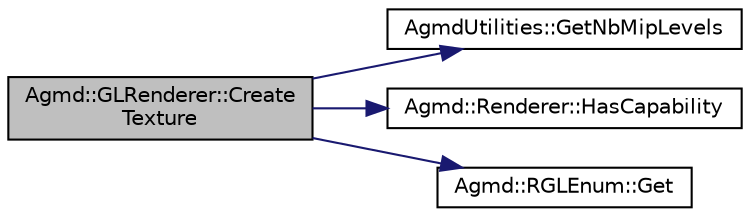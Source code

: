 digraph "Agmd::GLRenderer::CreateTexture"
{
  edge [fontname="Helvetica",fontsize="10",labelfontname="Helvetica",labelfontsize="10"];
  node [fontname="Helvetica",fontsize="10",shape=record];
  rankdir="LR";
  Node1 [label="Agmd::GLRenderer::Create\lTexture",height=0.2,width=0.4,color="black", fillcolor="grey75", style="filled" fontcolor="black"];
  Node1 -> Node2 [color="midnightblue",fontsize="10",style="solid",fontname="Helvetica"];
  Node2 [label="AgmdUtilities::GetNbMipLevels",height=0.2,width=0.4,color="black", fillcolor="white", style="filled",URL="$namespace_agmd_utilities.html#abbfb5d5d6e22b6414f443cfffd0307ce"];
  Node1 -> Node3 [color="midnightblue",fontsize="10",style="solid",fontname="Helvetica"];
  Node3 [label="Agmd::Renderer::HasCapability",height=0.2,width=0.4,color="black", fillcolor="white", style="filled",URL="$class_agmd_1_1_renderer.html#a3ef3fa0a003ceb0bf22bf1b46e4d01a8"];
  Node1 -> Node4 [color="midnightblue",fontsize="10",style="solid",fontname="Helvetica"];
  Node4 [label="Agmd::RGLEnum::Get",height=0.2,width=0.4,color="black", fillcolor="white", style="filled",URL="$class_agmd_1_1_r_g_l_enum.html#a068b1f934454cf573d301c7375b4e431"];
}
